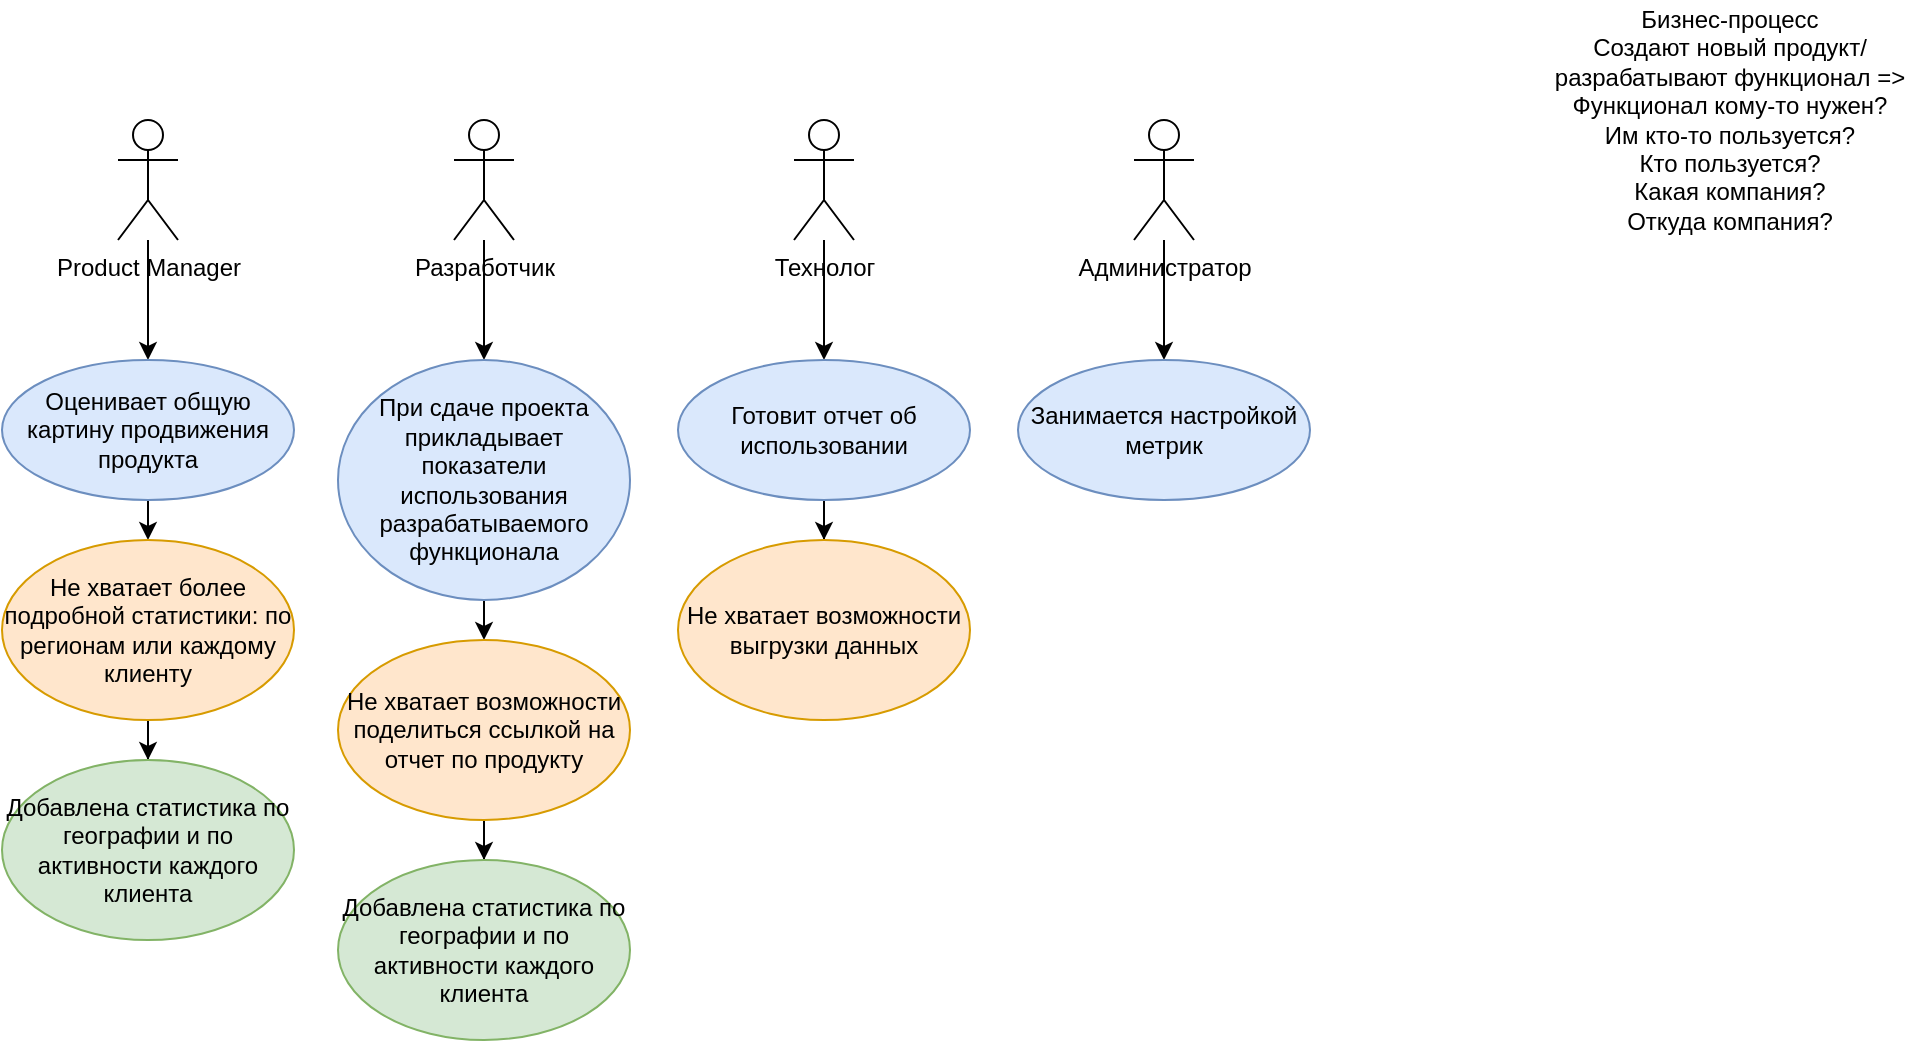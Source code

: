 <mxfile version="24.5.2" type="github">
  <diagram name="Страница — 1" id="-pBGrqWisKI-pkqVHhkm">
    <mxGraphModel dx="1195" dy="643" grid="1" gridSize="10" guides="1" tooltips="1" connect="1" arrows="1" fold="1" page="1" pageScale="1" pageWidth="827" pageHeight="1169" math="0" shadow="0">
      <root>
        <mxCell id="0" />
        <mxCell id="1" parent="0" />
        <mxCell id="kH9F9opAkVAdocrRiDzT-19" value="" style="edgeStyle=orthogonalEdgeStyle;rounded=0;orthogonalLoop=1;jettySize=auto;html=1;" edge="1" parent="1" source="kH9F9opAkVAdocrRiDzT-1" target="kH9F9opAkVAdocrRiDzT-10">
          <mxGeometry relative="1" as="geometry" />
        </mxCell>
        <mxCell id="kH9F9opAkVAdocrRiDzT-1" value="Product Manager" style="shape=umlActor;verticalLabelPosition=bottom;verticalAlign=top;html=1;outlineConnect=0;" vertex="1" parent="1">
          <mxGeometry x="340" y="140" width="30" height="60" as="geometry" />
        </mxCell>
        <mxCell id="kH9F9opAkVAdocrRiDzT-20" value="" style="edgeStyle=orthogonalEdgeStyle;rounded=0;orthogonalLoop=1;jettySize=auto;html=1;" edge="1" parent="1" source="kH9F9opAkVAdocrRiDzT-5" target="kH9F9opAkVAdocrRiDzT-11">
          <mxGeometry relative="1" as="geometry" />
        </mxCell>
        <mxCell id="kH9F9opAkVAdocrRiDzT-5" value="Разработчик" style="shape=umlActor;verticalLabelPosition=bottom;verticalAlign=top;html=1;outlineConnect=0;" vertex="1" parent="1">
          <mxGeometry x="508" y="140" width="30" height="60" as="geometry" />
        </mxCell>
        <mxCell id="kH9F9opAkVAdocrRiDzT-21" value="" style="edgeStyle=orthogonalEdgeStyle;rounded=0;orthogonalLoop=1;jettySize=auto;html=1;" edge="1" parent="1" source="kH9F9opAkVAdocrRiDzT-7" target="kH9F9opAkVAdocrRiDzT-16">
          <mxGeometry relative="1" as="geometry" />
        </mxCell>
        <mxCell id="kH9F9opAkVAdocrRiDzT-7" value="Технолог" style="shape=umlActor;verticalLabelPosition=bottom;verticalAlign=top;html=1;outlineConnect=0;" vertex="1" parent="1">
          <mxGeometry x="678" y="140" width="30" height="60" as="geometry" />
        </mxCell>
        <mxCell id="kH9F9opAkVAdocrRiDzT-22" value="" style="edgeStyle=orthogonalEdgeStyle;rounded=0;orthogonalLoop=1;jettySize=auto;html=1;" edge="1" parent="1" source="kH9F9opAkVAdocrRiDzT-8" target="kH9F9opAkVAdocrRiDzT-18">
          <mxGeometry relative="1" as="geometry" />
        </mxCell>
        <mxCell id="kH9F9opAkVAdocrRiDzT-8" value="Администратор" style="shape=umlActor;verticalLabelPosition=bottom;verticalAlign=top;html=1;outlineConnect=0;" vertex="1" parent="1">
          <mxGeometry x="848" y="140" width="30" height="60" as="geometry" />
        </mxCell>
        <mxCell id="kH9F9opAkVAdocrRiDzT-30" style="edgeStyle=orthogonalEdgeStyle;rounded=0;orthogonalLoop=1;jettySize=auto;html=1;exitX=0.5;exitY=1;exitDx=0;exitDy=0;entryX=0.5;entryY=0;entryDx=0;entryDy=0;" edge="1" parent="1" source="kH9F9opAkVAdocrRiDzT-10" target="kH9F9opAkVAdocrRiDzT-25">
          <mxGeometry relative="1" as="geometry" />
        </mxCell>
        <mxCell id="kH9F9opAkVAdocrRiDzT-10" value="Оценивает общую картину продвижения продукта" style="ellipse;whiteSpace=wrap;html=1;fillColor=#dae8fc;strokeColor=#6c8ebf;" vertex="1" parent="1">
          <mxGeometry x="282" y="260" width="146" height="70" as="geometry" />
        </mxCell>
        <mxCell id="kH9F9opAkVAdocrRiDzT-29" style="edgeStyle=orthogonalEdgeStyle;rounded=0;orthogonalLoop=1;jettySize=auto;html=1;exitX=0.5;exitY=1;exitDx=0;exitDy=0;entryX=0.5;entryY=0;entryDx=0;entryDy=0;" edge="1" parent="1" source="kH9F9opAkVAdocrRiDzT-11" target="kH9F9opAkVAdocrRiDzT-26">
          <mxGeometry relative="1" as="geometry" />
        </mxCell>
        <mxCell id="kH9F9opAkVAdocrRiDzT-11" value="При сдаче проекта прикладывает показатели использования разрабатываемого функционала" style="ellipse;whiteSpace=wrap;html=1;fillColor=#dae8fc;strokeColor=#6c8ebf;" vertex="1" parent="1">
          <mxGeometry x="450" y="260" width="146" height="120" as="geometry" />
        </mxCell>
        <mxCell id="kH9F9opAkVAdocrRiDzT-12" value="Бизнес-процесс&lt;br&gt;Создают новый продукт/разрабатывают функционал =&amp;gt;&lt;br&gt;Функционал кому-то нужен?&lt;div&gt;Им кто-то пользуется?&lt;/div&gt;&lt;div&gt;Кто пользуется?&lt;/div&gt;&lt;div&gt;Какая компания?&lt;/div&gt;&lt;div&gt;Откуда компания?&lt;/div&gt;" style="text;html=1;align=center;verticalAlign=middle;whiteSpace=wrap;rounded=0;" vertex="1" parent="1">
          <mxGeometry x="1051" y="80" width="190" height="120" as="geometry" />
        </mxCell>
        <mxCell id="kH9F9opAkVAdocrRiDzT-28" style="edgeStyle=orthogonalEdgeStyle;rounded=0;orthogonalLoop=1;jettySize=auto;html=1;exitX=0.5;exitY=1;exitDx=0;exitDy=0;" edge="1" parent="1" source="kH9F9opAkVAdocrRiDzT-16" target="kH9F9opAkVAdocrRiDzT-27">
          <mxGeometry relative="1" as="geometry" />
        </mxCell>
        <mxCell id="kH9F9opAkVAdocrRiDzT-16" value="Готовит отчет об использовании" style="ellipse;whiteSpace=wrap;html=1;fillColor=#dae8fc;strokeColor=#6c8ebf;" vertex="1" parent="1">
          <mxGeometry x="620" y="260" width="146" height="70" as="geometry" />
        </mxCell>
        <mxCell id="kH9F9opAkVAdocrRiDzT-18" value="Занимается настройкой метрик" style="ellipse;whiteSpace=wrap;html=1;fillColor=#dae8fc;strokeColor=#6c8ebf;" vertex="1" parent="1">
          <mxGeometry x="790" y="260" width="146" height="70" as="geometry" />
        </mxCell>
        <mxCell id="kH9F9opAkVAdocrRiDzT-33" value="" style="edgeStyle=orthogonalEdgeStyle;rounded=0;orthogonalLoop=1;jettySize=auto;html=1;" edge="1" parent="1" source="kH9F9opAkVAdocrRiDzT-25" target="kH9F9opAkVAdocrRiDzT-31">
          <mxGeometry relative="1" as="geometry" />
        </mxCell>
        <mxCell id="kH9F9opAkVAdocrRiDzT-25" value="Не хватает более подробной статистики: по регионам или каждому клиенту" style="ellipse;whiteSpace=wrap;html=1;fillColor=#ffe6cc;strokeColor=#d79b00;" vertex="1" parent="1">
          <mxGeometry x="282" y="350" width="146" height="90" as="geometry" />
        </mxCell>
        <mxCell id="kH9F9opAkVAdocrRiDzT-34" value="" style="edgeStyle=orthogonalEdgeStyle;rounded=0;orthogonalLoop=1;jettySize=auto;html=1;" edge="1" parent="1" source="kH9F9opAkVAdocrRiDzT-26" target="kH9F9opAkVAdocrRiDzT-32">
          <mxGeometry relative="1" as="geometry" />
        </mxCell>
        <mxCell id="kH9F9opAkVAdocrRiDzT-26" value="Не хватает возможности поделиться ссылкой на отчет по продукту" style="ellipse;whiteSpace=wrap;html=1;fillColor=#ffe6cc;strokeColor=#d79b00;" vertex="1" parent="1">
          <mxGeometry x="450" y="400" width="146" height="90" as="geometry" />
        </mxCell>
        <mxCell id="kH9F9opAkVAdocrRiDzT-27" value="Не хватает возможности выгрузки данных" style="ellipse;whiteSpace=wrap;html=1;fillColor=#ffe6cc;strokeColor=#d79b00;" vertex="1" parent="1">
          <mxGeometry x="620" y="350" width="146" height="90" as="geometry" />
        </mxCell>
        <mxCell id="kH9F9opAkVAdocrRiDzT-31" value="Добавлена статистика по географии и по активности каждого клиента" style="ellipse;whiteSpace=wrap;html=1;fillColor=#d5e8d4;strokeColor=#82b366;" vertex="1" parent="1">
          <mxGeometry x="282" y="460" width="146" height="90" as="geometry" />
        </mxCell>
        <mxCell id="kH9F9opAkVAdocrRiDzT-32" value="Добавлена статистика по географии и по активности каждого клиента" style="ellipse;whiteSpace=wrap;html=1;fillColor=#d5e8d4;strokeColor=#82b366;" vertex="1" parent="1">
          <mxGeometry x="450" y="510" width="146" height="90" as="geometry" />
        </mxCell>
      </root>
    </mxGraphModel>
  </diagram>
</mxfile>
